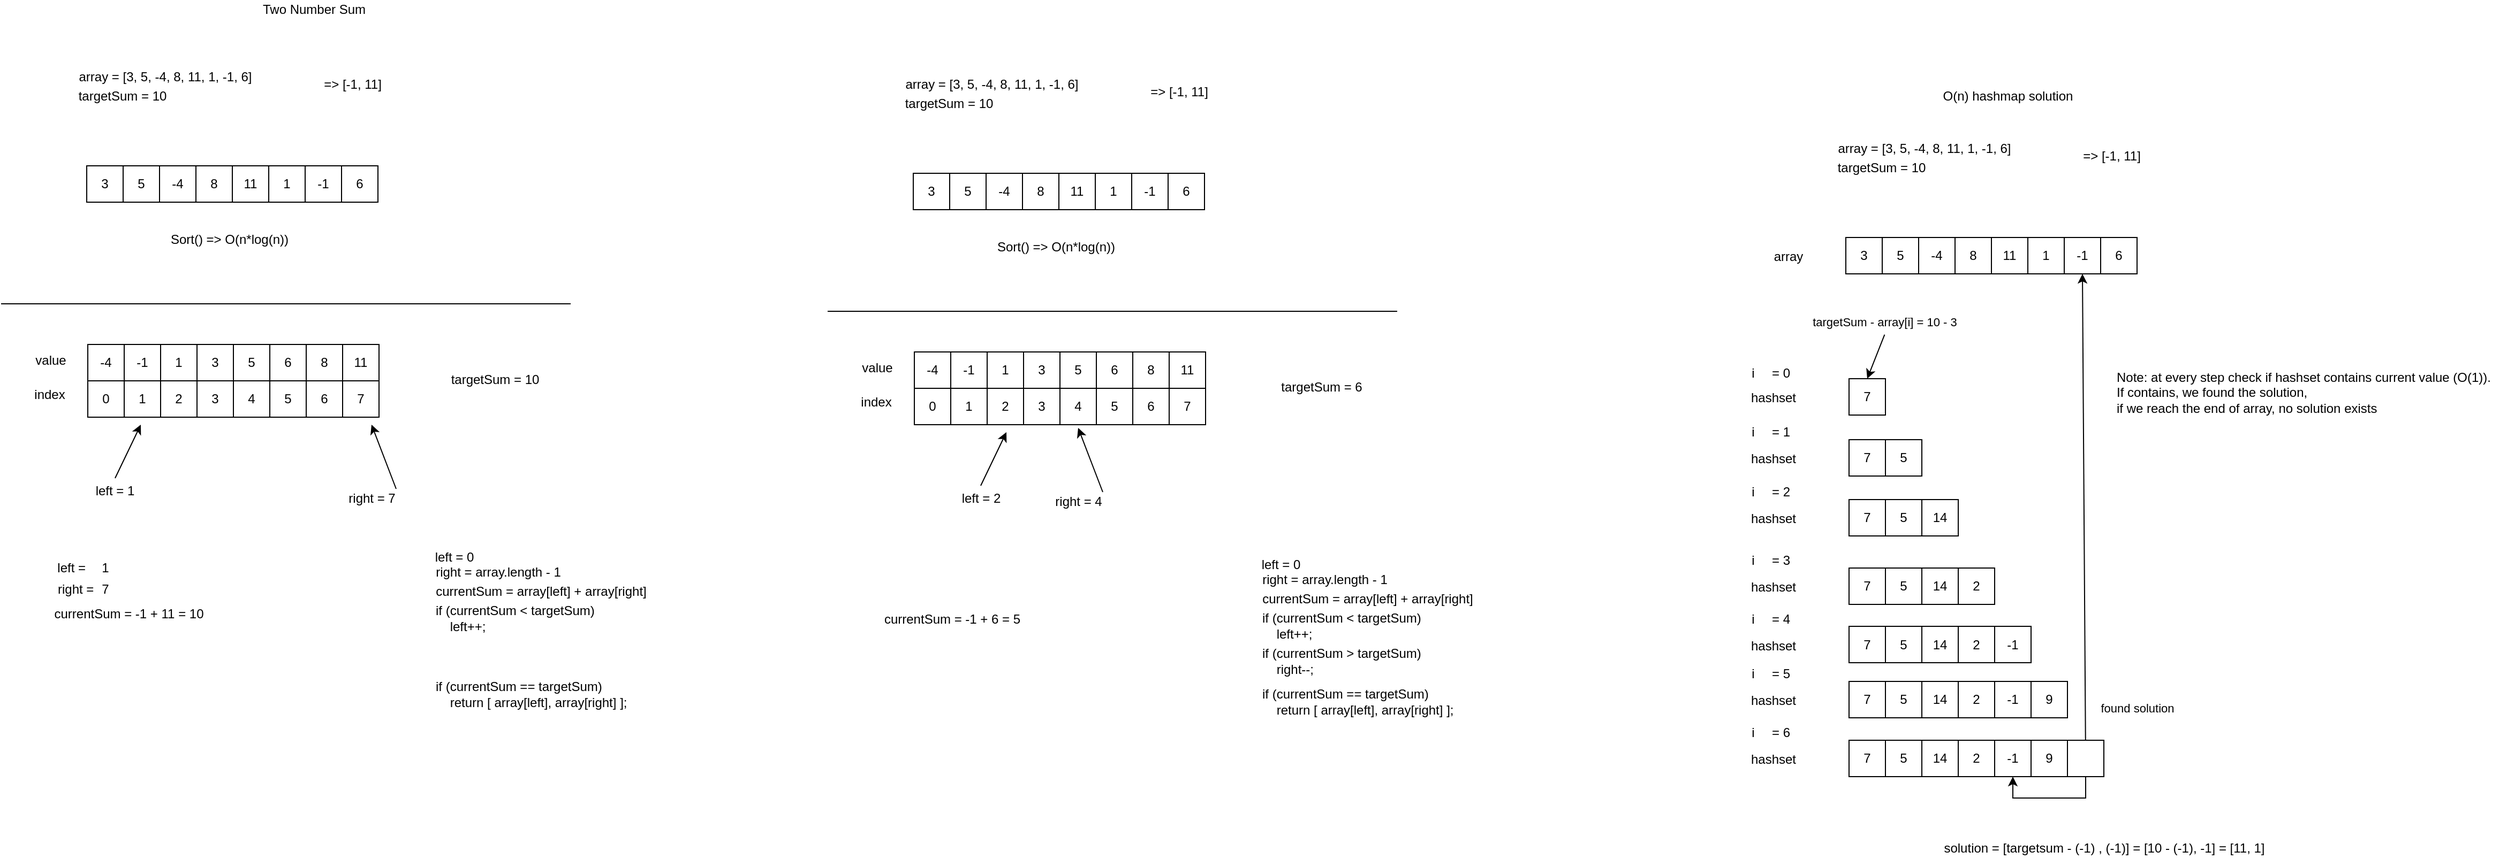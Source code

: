 <mxfile version="14.6.13" type="device"><diagram id="SejY2MCbaqCHdCidqIOE" name="TwoNumberSum"><mxGraphModel dx="1320" dy="585" grid="0" gridSize="10" guides="1" tooltips="1" connect="1" arrows="1" fold="1" page="0" pageScale="1" pageWidth="850" pageHeight="1100" math="0" shadow="0"><root><mxCell id="0"/><mxCell id="1" parent="0"/><mxCell id="SsPN4FHA0J68UNJ2fD4T-1" value="array =&amp;nbsp;[3, 5, -4, 8, 11, 1, -1, 6]" style="text;html=1;align=center;verticalAlign=middle;resizable=0;points=[];autosize=1;" parent="1" vertex="1"><mxGeometry x="40" y="132" width="172" height="18" as="geometry"/></mxCell><mxCell id="SsPN4FHA0J68UNJ2fD4T-2" value="targetSum = 10" style="text;html=1;align=center;verticalAlign=middle;resizable=0;points=[];autosize=1;" parent="1" vertex="1"><mxGeometry x="40" y="150" width="92" height="18" as="geometry"/></mxCell><mxCell id="SsPN4FHA0J68UNJ2fD4T-3" value="Two Number Sum" style="text;html=1;align=center;verticalAlign=middle;resizable=0;points=[];autosize=1;" parent="1" vertex="1"><mxGeometry x="212" y="69" width="106" height="18" as="geometry"/></mxCell><mxCell id="SsPN4FHA0J68UNJ2fD4T-4" value="=&amp;gt; [-1, 11]" style="text;html=1;align=center;verticalAlign=middle;resizable=0;points=[];autosize=1;" parent="1" vertex="1"><mxGeometry x="269" y="139" width="64" height="18" as="geometry"/></mxCell><mxCell id="SsPN4FHA0J68UNJ2fD4T-5" value="3" style="whiteSpace=wrap;html=1;aspect=fixed;" parent="1" vertex="1"><mxGeometry x="53" y="224" width="34" height="34" as="geometry"/></mxCell><mxCell id="SsPN4FHA0J68UNJ2fD4T-6" value="5" style="whiteSpace=wrap;html=1;aspect=fixed;" parent="1" vertex="1"><mxGeometry x="87" y="224" width="34" height="34" as="geometry"/></mxCell><mxCell id="SsPN4FHA0J68UNJ2fD4T-7" value="-4" style="whiteSpace=wrap;html=1;aspect=fixed;" parent="1" vertex="1"><mxGeometry x="121" y="224" width="34" height="34" as="geometry"/></mxCell><mxCell id="SsPN4FHA0J68UNJ2fD4T-8" value="8" style="whiteSpace=wrap;html=1;aspect=fixed;" parent="1" vertex="1"><mxGeometry x="155" y="224" width="34" height="34" as="geometry"/></mxCell><mxCell id="SsPN4FHA0J68UNJ2fD4T-9" value="11" style="whiteSpace=wrap;html=1;aspect=fixed;" parent="1" vertex="1"><mxGeometry x="189" y="224" width="34" height="34" as="geometry"/></mxCell><mxCell id="SsPN4FHA0J68UNJ2fD4T-10" value="1" style="whiteSpace=wrap;html=1;aspect=fixed;" parent="1" vertex="1"><mxGeometry x="223" y="224" width="34" height="34" as="geometry"/></mxCell><mxCell id="SsPN4FHA0J68UNJ2fD4T-11" value="-1" style="whiteSpace=wrap;html=1;aspect=fixed;" parent="1" vertex="1"><mxGeometry x="257" y="224" width="34" height="34" as="geometry"/></mxCell><mxCell id="SsPN4FHA0J68UNJ2fD4T-12" value="6" style="whiteSpace=wrap;html=1;aspect=fixed;" parent="1" vertex="1"><mxGeometry x="291" y="224" width="34" height="34" as="geometry"/></mxCell><mxCell id="SsPN4FHA0J68UNJ2fD4T-13" value="Sort() =&amp;gt; O(n*log(n))" style="text;html=1;strokeColor=none;fillColor=none;align=center;verticalAlign=middle;whiteSpace=wrap;rounded=0;" parent="1" vertex="1"><mxGeometry x="104" y="283" width="165" height="20" as="geometry"/></mxCell><mxCell id="SsPN4FHA0J68UNJ2fD4T-14" value="-4" style="whiteSpace=wrap;html=1;aspect=fixed;" parent="1" vertex="1"><mxGeometry x="54" y="391" width="34" height="34" as="geometry"/></mxCell><mxCell id="SsPN4FHA0J68UNJ2fD4T-15" value="-1" style="whiteSpace=wrap;html=1;aspect=fixed;" parent="1" vertex="1"><mxGeometry x="88" y="391" width="34" height="34" as="geometry"/></mxCell><mxCell id="SsPN4FHA0J68UNJ2fD4T-16" value="1" style="whiteSpace=wrap;html=1;aspect=fixed;" parent="1" vertex="1"><mxGeometry x="122" y="391" width="34" height="34" as="geometry"/></mxCell><mxCell id="SsPN4FHA0J68UNJ2fD4T-17" value="3" style="whiteSpace=wrap;html=1;aspect=fixed;" parent="1" vertex="1"><mxGeometry x="156" y="391" width="34" height="34" as="geometry"/></mxCell><mxCell id="SsPN4FHA0J68UNJ2fD4T-18" value="5" style="whiteSpace=wrap;html=1;aspect=fixed;" parent="1" vertex="1"><mxGeometry x="190" y="391" width="34" height="34" as="geometry"/></mxCell><mxCell id="SsPN4FHA0J68UNJ2fD4T-19" value="6" style="whiteSpace=wrap;html=1;aspect=fixed;" parent="1" vertex="1"><mxGeometry x="224" y="391" width="34" height="34" as="geometry"/></mxCell><mxCell id="SsPN4FHA0J68UNJ2fD4T-20" value="8" style="whiteSpace=wrap;html=1;aspect=fixed;" parent="1" vertex="1"><mxGeometry x="258" y="391" width="34" height="34" as="geometry"/></mxCell><mxCell id="SsPN4FHA0J68UNJ2fD4T-21" value="11" style="whiteSpace=wrap;html=1;aspect=fixed;" parent="1" vertex="1"><mxGeometry x="292" y="391" width="34" height="34" as="geometry"/></mxCell><mxCell id="SsPN4FHA0J68UNJ2fD4T-22" value="left = 1" style="endArrow=classic;html=1;fontSize=12;" parent="1" edge="1"><mxGeometry x="-1" y="-12" width="50" height="50" relative="1" as="geometry"><mxPoint x="79.5" y="516" as="sourcePoint"/><mxPoint x="103.5" y="466" as="targetPoint"/><mxPoint x="-11" y="7" as="offset"/></mxGeometry></mxCell><mxCell id="SsPN4FHA0J68UNJ2fD4T-23" value="right = 7" style="endArrow=classic;html=1;fontSize=12;" parent="1" edge="1"><mxGeometry x="-1" y="25" width="50" height="50" relative="1" as="geometry"><mxPoint x="342" y="526" as="sourcePoint"/><mxPoint x="319" y="466" as="targetPoint"/><mxPoint as="offset"/></mxGeometry></mxCell><mxCell id="SsPN4FHA0J68UNJ2fD4T-24" value="0" style="whiteSpace=wrap;html=1;aspect=fixed;" parent="1" vertex="1"><mxGeometry x="54" y="425" width="34" height="34" as="geometry"/></mxCell><mxCell id="SsPN4FHA0J68UNJ2fD4T-25" value="1" style="whiteSpace=wrap;html=1;aspect=fixed;" parent="1" vertex="1"><mxGeometry x="88" y="425" width="34" height="34" as="geometry"/></mxCell><mxCell id="SsPN4FHA0J68UNJ2fD4T-26" value="2" style="whiteSpace=wrap;html=1;aspect=fixed;" parent="1" vertex="1"><mxGeometry x="122" y="425" width="34" height="34" as="geometry"/></mxCell><mxCell id="SsPN4FHA0J68UNJ2fD4T-27" value="3" style="whiteSpace=wrap;html=1;aspect=fixed;" parent="1" vertex="1"><mxGeometry x="156" y="425" width="34" height="34" as="geometry"/></mxCell><mxCell id="SsPN4FHA0J68UNJ2fD4T-28" value="4" style="whiteSpace=wrap;html=1;aspect=fixed;" parent="1" vertex="1"><mxGeometry x="190" y="425" width="34" height="34" as="geometry"/></mxCell><mxCell id="SsPN4FHA0J68UNJ2fD4T-29" value="5" style="whiteSpace=wrap;html=1;aspect=fixed;" parent="1" vertex="1"><mxGeometry x="224" y="425" width="34" height="34" as="geometry"/></mxCell><mxCell id="SsPN4FHA0J68UNJ2fD4T-30" value="6" style="whiteSpace=wrap;html=1;aspect=fixed;" parent="1" vertex="1"><mxGeometry x="258" y="425" width="34" height="34" as="geometry"/></mxCell><mxCell id="SsPN4FHA0J68UNJ2fD4T-31" value="7" style="whiteSpace=wrap;html=1;aspect=fixed;" parent="1" vertex="1"><mxGeometry x="292" y="425" width="34" height="34" as="geometry"/></mxCell><mxCell id="SsPN4FHA0J68UNJ2fD4T-32" value="value" style="text;html=1;align=center;verticalAlign=middle;resizable=0;points=[];autosize=1;" parent="1" vertex="1"><mxGeometry x="-1" y="397" width="39" height="18" as="geometry"/></mxCell><mxCell id="SsPN4FHA0J68UNJ2fD4T-33" value="index" style="text;html=1;align=center;verticalAlign=middle;resizable=0;points=[];autosize=1;" parent="1" vertex="1"><mxGeometry x="-2" y="429" width="39" height="18" as="geometry"/></mxCell><mxCell id="SsPN4FHA0J68UNJ2fD4T-34" value="left =&amp;nbsp;" style="text;html=1;align=center;verticalAlign=middle;resizable=0;points=[];autosize=1;" parent="1" vertex="1"><mxGeometry x="20" y="591" width="40" height="18" as="geometry"/></mxCell><mxCell id="SsPN4FHA0J68UNJ2fD4T-35" value="1" style="text;html=1;align=center;verticalAlign=middle;resizable=0;points=[];autosize=1;" parent="1" vertex="1"><mxGeometry x="62" y="591" width="16" height="18" as="geometry"/></mxCell><mxCell id="SsPN4FHA0J68UNJ2fD4T-36" value="right =&amp;nbsp;" style="text;html=1;align=center;verticalAlign=middle;resizable=0;points=[];autosize=1;" parent="1" vertex="1"><mxGeometry x="20" y="611" width="47" height="18" as="geometry"/></mxCell><mxCell id="SsPN4FHA0J68UNJ2fD4T-37" value="7" style="text;html=1;align=center;verticalAlign=middle;resizable=0;points=[];autosize=1;" parent="1" vertex="1"><mxGeometry x="62" y="611" width="16" height="18" as="geometry"/></mxCell><mxCell id="SsPN4FHA0J68UNJ2fD4T-38" value="targetSum = 10" style="text;html=1;align=center;verticalAlign=middle;resizable=0;points=[];autosize=1;" parent="1" vertex="1"><mxGeometry x="388" y="415" width="92" height="18" as="geometry"/></mxCell><mxCell id="SsPN4FHA0J68UNJ2fD4T-39" value="" style="endArrow=none;html=1;" parent="1" edge="1"><mxGeometry width="50" height="50" relative="1" as="geometry"><mxPoint x="-27" y="353.0" as="sourcePoint"/><mxPoint x="505" y="353.0" as="targetPoint"/></mxGeometry></mxCell><mxCell id="SsPN4FHA0J68UNJ2fD4T-40" value="currentSum = array[left] + array[right]" style="text;html=1;align=center;verticalAlign=middle;resizable=0;points=[];autosize=1;" parent="1" vertex="1"><mxGeometry x="373" y="613" width="207" height="18" as="geometry"/></mxCell><mxCell id="SsPN4FHA0J68UNJ2fD4T-41" value="currentSum = -1 + 11 = 10" style="text;html=1;align=center;verticalAlign=middle;resizable=0;points=[];autosize=1;" parent="1" vertex="1"><mxGeometry x="17" y="634" width="149" height="18" as="geometry"/></mxCell><mxCell id="SsPN4FHA0J68UNJ2fD4T-42" value="if (currentSum &amp;lt; targetSum)&lt;br&gt;&amp;nbsp; &amp;nbsp; left++;" style="text;html=1;align=left;verticalAlign=middle;resizable=0;points=[];autosize=1;fontSize=12;" parent="1" vertex="1"><mxGeometry x="377" y="631.5" width="158" height="31" as="geometry"/></mxCell><mxCell id="SsPN4FHA0J68UNJ2fD4T-43" value="right = array.length - 1" style="text;html=1;align=center;verticalAlign=middle;resizable=0;points=[];autosize=1;fontSize=12;" parent="1" vertex="1"><mxGeometry x="373" y="595" width="127" height="18" as="geometry"/></mxCell><mxCell id="SsPN4FHA0J68UNJ2fD4T-44" value="left = 0" style="text;html=1;align=center;verticalAlign=middle;resizable=0;points=[];autosize=1;fontSize=12;" parent="1" vertex="1"><mxGeometry x="373" y="581" width="46" height="18" as="geometry"/></mxCell><mxCell id="SsPN4FHA0J68UNJ2fD4T-45" value="if (currentSum == targetSum)&lt;br&gt;&amp;nbsp; &amp;nbsp; return [&amp;nbsp;&lt;span style=&quot;text-align: center&quot;&gt;array[left], array[right]&lt;/span&gt;&amp;nbsp;];" style="text;html=1;align=left;verticalAlign=middle;resizable=0;points=[];autosize=1;fontSize=12;" parent="1" vertex="1"><mxGeometry x="377" y="702" width="188" height="31" as="geometry"/></mxCell><mxCell id="SsPN4FHA0J68UNJ2fD4T-46" value="array =&amp;nbsp;[3, 5, -4, 8, 11, 1, -1, 6]" style="text;html=1;align=center;verticalAlign=middle;resizable=0;points=[];autosize=1;" parent="1" vertex="1"><mxGeometry x="812" y="139" width="172" height="18" as="geometry"/></mxCell><mxCell id="SsPN4FHA0J68UNJ2fD4T-47" value="targetSum = 10" style="text;html=1;align=center;verticalAlign=middle;resizable=0;points=[];autosize=1;" parent="1" vertex="1"><mxGeometry x="812" y="157" width="92" height="18" as="geometry"/></mxCell><mxCell id="SsPN4FHA0J68UNJ2fD4T-48" value="=&amp;gt; [-1, 11]" style="text;html=1;align=center;verticalAlign=middle;resizable=0;points=[];autosize=1;" parent="1" vertex="1"><mxGeometry x="1041" y="146" width="64" height="18" as="geometry"/></mxCell><mxCell id="SsPN4FHA0J68UNJ2fD4T-49" value="3" style="whiteSpace=wrap;html=1;aspect=fixed;" parent="1" vertex="1"><mxGeometry x="825" y="231" width="34" height="34" as="geometry"/></mxCell><mxCell id="SsPN4FHA0J68UNJ2fD4T-50" value="5" style="whiteSpace=wrap;html=1;aspect=fixed;" parent="1" vertex="1"><mxGeometry x="859" y="231" width="34" height="34" as="geometry"/></mxCell><mxCell id="SsPN4FHA0J68UNJ2fD4T-51" value="-4" style="whiteSpace=wrap;html=1;aspect=fixed;" parent="1" vertex="1"><mxGeometry x="893" y="231" width="34" height="34" as="geometry"/></mxCell><mxCell id="SsPN4FHA0J68UNJ2fD4T-52" value="8" style="whiteSpace=wrap;html=1;aspect=fixed;" parent="1" vertex="1"><mxGeometry x="927" y="231" width="34" height="34" as="geometry"/></mxCell><mxCell id="SsPN4FHA0J68UNJ2fD4T-53" value="11" style="whiteSpace=wrap;html=1;aspect=fixed;" parent="1" vertex="1"><mxGeometry x="961" y="231" width="34" height="34" as="geometry"/></mxCell><mxCell id="SsPN4FHA0J68UNJ2fD4T-54" value="1" style="whiteSpace=wrap;html=1;aspect=fixed;" parent="1" vertex="1"><mxGeometry x="995" y="231" width="34" height="34" as="geometry"/></mxCell><mxCell id="SsPN4FHA0J68UNJ2fD4T-55" value="-1" style="whiteSpace=wrap;html=1;aspect=fixed;" parent="1" vertex="1"><mxGeometry x="1029" y="231" width="34" height="34" as="geometry"/></mxCell><mxCell id="SsPN4FHA0J68UNJ2fD4T-56" value="6" style="whiteSpace=wrap;html=1;aspect=fixed;" parent="1" vertex="1"><mxGeometry x="1063" y="231" width="34" height="34" as="geometry"/></mxCell><mxCell id="SsPN4FHA0J68UNJ2fD4T-57" value="Sort() =&amp;gt; O(n*log(n))" style="text;html=1;strokeColor=none;fillColor=none;align=center;verticalAlign=middle;whiteSpace=wrap;rounded=0;" parent="1" vertex="1"><mxGeometry x="876" y="290" width="165" height="20" as="geometry"/></mxCell><mxCell id="SsPN4FHA0J68UNJ2fD4T-58" value="-4" style="whiteSpace=wrap;html=1;aspect=fixed;" parent="1" vertex="1"><mxGeometry x="826" y="398" width="34" height="34" as="geometry"/></mxCell><mxCell id="SsPN4FHA0J68UNJ2fD4T-59" value="-1" style="whiteSpace=wrap;html=1;aspect=fixed;" parent="1" vertex="1"><mxGeometry x="860" y="398" width="34" height="34" as="geometry"/></mxCell><mxCell id="SsPN4FHA0J68UNJ2fD4T-60" value="1" style="whiteSpace=wrap;html=1;aspect=fixed;" parent="1" vertex="1"><mxGeometry x="894" y="398" width="34" height="34" as="geometry"/></mxCell><mxCell id="SsPN4FHA0J68UNJ2fD4T-61" value="3" style="whiteSpace=wrap;html=1;aspect=fixed;" parent="1" vertex="1"><mxGeometry x="928" y="398" width="34" height="34" as="geometry"/></mxCell><mxCell id="SsPN4FHA0J68UNJ2fD4T-62" value="5" style="whiteSpace=wrap;html=1;aspect=fixed;" parent="1" vertex="1"><mxGeometry x="962" y="398" width="34" height="34" as="geometry"/></mxCell><mxCell id="SsPN4FHA0J68UNJ2fD4T-63" value="6" style="whiteSpace=wrap;html=1;aspect=fixed;" parent="1" vertex="1"><mxGeometry x="996" y="398" width="34" height="34" as="geometry"/></mxCell><mxCell id="SsPN4FHA0J68UNJ2fD4T-64" value="8" style="whiteSpace=wrap;html=1;aspect=fixed;" parent="1" vertex="1"><mxGeometry x="1030" y="398" width="34" height="34" as="geometry"/></mxCell><mxCell id="SsPN4FHA0J68UNJ2fD4T-65" value="11" style="whiteSpace=wrap;html=1;aspect=fixed;" parent="1" vertex="1"><mxGeometry x="1064" y="398" width="34" height="34" as="geometry"/></mxCell><mxCell id="SsPN4FHA0J68UNJ2fD4T-66" value="left = 2" style="endArrow=classic;html=1;fontSize=12;" parent="1" edge="1"><mxGeometry x="-1" y="-12" width="50" height="50" relative="1" as="geometry"><mxPoint x="888" y="523" as="sourcePoint"/><mxPoint x="912" y="473.0" as="targetPoint"/><mxPoint x="-11" y="7" as="offset"/></mxGeometry></mxCell><mxCell id="SsPN4FHA0J68UNJ2fD4T-67" value="right = 4" style="endArrow=classic;html=1;fontSize=12;" parent="1" edge="1"><mxGeometry x="-1" y="25" width="50" height="50" relative="1" as="geometry"><mxPoint x="1002" y="529" as="sourcePoint"/><mxPoint x="979" y="469" as="targetPoint"/><mxPoint as="offset"/></mxGeometry></mxCell><mxCell id="SsPN4FHA0J68UNJ2fD4T-68" value="0" style="whiteSpace=wrap;html=1;aspect=fixed;" parent="1" vertex="1"><mxGeometry x="826" y="432" width="34" height="34" as="geometry"/></mxCell><mxCell id="SsPN4FHA0J68UNJ2fD4T-69" value="1" style="whiteSpace=wrap;html=1;aspect=fixed;" parent="1" vertex="1"><mxGeometry x="860" y="432" width="34" height="34" as="geometry"/></mxCell><mxCell id="SsPN4FHA0J68UNJ2fD4T-70" value="2" style="whiteSpace=wrap;html=1;aspect=fixed;" parent="1" vertex="1"><mxGeometry x="894" y="432" width="34" height="34" as="geometry"/></mxCell><mxCell id="SsPN4FHA0J68UNJ2fD4T-71" value="3" style="whiteSpace=wrap;html=1;aspect=fixed;" parent="1" vertex="1"><mxGeometry x="928" y="432" width="34" height="34" as="geometry"/></mxCell><mxCell id="SsPN4FHA0J68UNJ2fD4T-72" value="4" style="whiteSpace=wrap;html=1;aspect=fixed;" parent="1" vertex="1"><mxGeometry x="962" y="432" width="34" height="34" as="geometry"/></mxCell><mxCell id="SsPN4FHA0J68UNJ2fD4T-73" value="5" style="whiteSpace=wrap;html=1;aspect=fixed;" parent="1" vertex="1"><mxGeometry x="996" y="432" width="34" height="34" as="geometry"/></mxCell><mxCell id="SsPN4FHA0J68UNJ2fD4T-74" value="6" style="whiteSpace=wrap;html=1;aspect=fixed;" parent="1" vertex="1"><mxGeometry x="1030" y="432" width="34" height="34" as="geometry"/></mxCell><mxCell id="SsPN4FHA0J68UNJ2fD4T-75" value="7" style="whiteSpace=wrap;html=1;aspect=fixed;" parent="1" vertex="1"><mxGeometry x="1064" y="432" width="34" height="34" as="geometry"/></mxCell><mxCell id="SsPN4FHA0J68UNJ2fD4T-76" value="value" style="text;html=1;align=center;verticalAlign=middle;resizable=0;points=[];autosize=1;" parent="1" vertex="1"><mxGeometry x="771" y="404" width="39" height="18" as="geometry"/></mxCell><mxCell id="SsPN4FHA0J68UNJ2fD4T-77" value="index" style="text;html=1;align=center;verticalAlign=middle;resizable=0;points=[];autosize=1;" parent="1" vertex="1"><mxGeometry x="770" y="436" width="39" height="18" as="geometry"/></mxCell><mxCell id="SsPN4FHA0J68UNJ2fD4T-78" value="targetSum = 6" style="text;html=1;align=center;verticalAlign=middle;resizable=0;points=[];autosize=1;" parent="1" vertex="1"><mxGeometry x="1163" y="422" width="86" height="18" as="geometry"/></mxCell><mxCell id="SsPN4FHA0J68UNJ2fD4T-79" value="" style="endArrow=none;html=1;" parent="1" edge="1"><mxGeometry width="50" height="50" relative="1" as="geometry"><mxPoint x="745" y="360" as="sourcePoint"/><mxPoint x="1277" y="360" as="targetPoint"/></mxGeometry></mxCell><mxCell id="SsPN4FHA0J68UNJ2fD4T-80" value="currentSum = array[left] + array[right]" style="text;html=1;align=center;verticalAlign=middle;resizable=0;points=[];autosize=1;" parent="1" vertex="1"><mxGeometry x="1145" y="620" width="207" height="18" as="geometry"/></mxCell><mxCell id="SsPN4FHA0J68UNJ2fD4T-81" value="currentSum = -1 + 6 = 5" style="text;html=1;align=center;verticalAlign=middle;resizable=0;points=[];autosize=1;" parent="1" vertex="1"><mxGeometry x="792" y="638.5" width="137" height="18" as="geometry"/></mxCell><mxCell id="SsPN4FHA0J68UNJ2fD4T-82" value="if (currentSum &amp;lt; targetSum)&lt;br&gt;&amp;nbsp; &amp;nbsp; left++;" style="text;html=1;align=left;verticalAlign=middle;resizable=0;points=[];autosize=1;fontSize=12;" parent="1" vertex="1"><mxGeometry x="1149" y="638.5" width="158" height="31" as="geometry"/></mxCell><mxCell id="SsPN4FHA0J68UNJ2fD4T-83" value="right = array.length - 1" style="text;html=1;align=center;verticalAlign=middle;resizable=0;points=[];autosize=1;fontSize=12;" parent="1" vertex="1"><mxGeometry x="1145" y="602" width="127" height="18" as="geometry"/></mxCell><mxCell id="SsPN4FHA0J68UNJ2fD4T-84" value="left = 0" style="text;html=1;align=center;verticalAlign=middle;resizable=0;points=[];autosize=1;fontSize=12;" parent="1" vertex="1"><mxGeometry x="1145" y="588" width="46" height="18" as="geometry"/></mxCell><mxCell id="SsPN4FHA0J68UNJ2fD4T-85" value="if (currentSum == targetSum)&lt;br&gt;&amp;nbsp; &amp;nbsp; return [&amp;nbsp;&lt;span style=&quot;text-align: center&quot;&gt;array[left], array[right]&lt;/span&gt;&amp;nbsp;];" style="text;html=1;align=left;verticalAlign=middle;resizable=0;points=[];autosize=1;fontSize=12;" parent="1" vertex="1"><mxGeometry x="1149" y="709" width="188" height="31" as="geometry"/></mxCell><mxCell id="SsPN4FHA0J68UNJ2fD4T-86" value="if (currentSum &amp;gt; targetSum)&lt;br&gt;&amp;nbsp; &amp;nbsp; right--;" style="text;html=1;align=left;verticalAlign=middle;resizable=0;points=[];autosize=1;fontSize=12;" parent="1" vertex="1"><mxGeometry x="1149" y="671" width="158" height="31" as="geometry"/></mxCell><mxCell id="frn4QxvSpGzZcwNgqYqs-1" value="O(n) hashmap solution" style="text;html=1;align=center;verticalAlign=middle;resizable=0;points=[];autosize=1;strokeColor=none;" vertex="1" parent="1"><mxGeometry x="1781" y="150" width="131" height="18" as="geometry"/></mxCell><mxCell id="frn4QxvSpGzZcwNgqYqs-2" value="array =&amp;nbsp;[3, 5, -4, 8, 11, 1, -1, 6]" style="text;html=1;align=center;verticalAlign=middle;resizable=0;points=[];autosize=1;" vertex="1" parent="1"><mxGeometry x="1683" y="199" width="172" height="18" as="geometry"/></mxCell><mxCell id="frn4QxvSpGzZcwNgqYqs-3" value="targetSum = 10" style="text;html=1;align=center;verticalAlign=middle;resizable=0;points=[];autosize=1;" vertex="1" parent="1"><mxGeometry x="1683" y="217" width="92" height="18" as="geometry"/></mxCell><mxCell id="frn4QxvSpGzZcwNgqYqs-4" value="=&amp;gt; [-1, 11]" style="text;html=1;align=center;verticalAlign=middle;resizable=0;points=[];autosize=1;" vertex="1" parent="1"><mxGeometry x="1912" y="206" width="64" height="18" as="geometry"/></mxCell><mxCell id="frn4QxvSpGzZcwNgqYqs-5" value="3" style="whiteSpace=wrap;html=1;aspect=fixed;" vertex="1" parent="1"><mxGeometry x="1696" y="291" width="34" height="34" as="geometry"/></mxCell><mxCell id="frn4QxvSpGzZcwNgqYqs-6" value="5" style="whiteSpace=wrap;html=1;aspect=fixed;" vertex="1" parent="1"><mxGeometry x="1730" y="291" width="34" height="34" as="geometry"/></mxCell><mxCell id="frn4QxvSpGzZcwNgqYqs-7" value="-4" style="whiteSpace=wrap;html=1;aspect=fixed;" vertex="1" parent="1"><mxGeometry x="1764" y="291" width="34" height="34" as="geometry"/></mxCell><mxCell id="frn4QxvSpGzZcwNgqYqs-8" value="8" style="whiteSpace=wrap;html=1;aspect=fixed;" vertex="1" parent="1"><mxGeometry x="1798" y="291" width="34" height="34" as="geometry"/></mxCell><mxCell id="frn4QxvSpGzZcwNgqYqs-9" value="11" style="whiteSpace=wrap;html=1;aspect=fixed;" vertex="1" parent="1"><mxGeometry x="1832" y="291" width="34" height="34" as="geometry"/></mxCell><mxCell id="frn4QxvSpGzZcwNgqYqs-10" value="1" style="whiteSpace=wrap;html=1;aspect=fixed;" vertex="1" parent="1"><mxGeometry x="1866" y="291" width="34" height="34" as="geometry"/></mxCell><mxCell id="frn4QxvSpGzZcwNgqYqs-64" style="edgeStyle=none;rounded=0;orthogonalLoop=1;jettySize=auto;html=1;entryX=0.5;entryY=1;entryDx=0;entryDy=0;" edge="1" parent="1" source="frn4QxvSpGzZcwNgqYqs-63" target="frn4QxvSpGzZcwNgqYqs-11"><mxGeometry relative="1" as="geometry"/></mxCell><mxCell id="frn4QxvSpGzZcwNgqYqs-65" value="found solution" style="edgeLabel;html=1;align=center;verticalAlign=middle;resizable=0;points=[];" vertex="1" connectable="0" parent="frn4QxvSpGzZcwNgqYqs-64"><mxGeometry x="-0.87" y="-2" relative="1" as="geometry"><mxPoint x="46" y="-2" as="offset"/></mxGeometry></mxCell><mxCell id="frn4QxvSpGzZcwNgqYqs-11" value="-1" style="whiteSpace=wrap;html=1;aspect=fixed;" vertex="1" parent="1"><mxGeometry x="1900" y="291" width="34" height="34" as="geometry"/></mxCell><mxCell id="frn4QxvSpGzZcwNgqYqs-12" value="6" style="whiteSpace=wrap;html=1;aspect=fixed;" vertex="1" parent="1"><mxGeometry x="1934" y="291" width="34" height="34" as="geometry"/></mxCell><mxCell id="frn4QxvSpGzZcwNgqYqs-13" value="array" style="text;html=1;align=center;verticalAlign=middle;resizable=0;points=[];autosize=1;strokeColor=none;" vertex="1" parent="1"><mxGeometry x="1623" y="300" width="37" height="18" as="geometry"/></mxCell><mxCell id="frn4QxvSpGzZcwNgqYqs-14" value="hashset" style="text;html=1;align=center;verticalAlign=middle;resizable=0;points=[];autosize=1;strokeColor=none;" vertex="1" parent="1"><mxGeometry x="1602" y="432" width="52" height="18" as="geometry"/></mxCell><mxCell id="frn4QxvSpGzZcwNgqYqs-15" value="i" style="text;html=1;align=center;verticalAlign=middle;resizable=0;points=[];autosize=1;strokeColor=none;" vertex="1" parent="1"><mxGeometry x="1602" y="409" width="13" height="18" as="geometry"/></mxCell><mxCell id="frn4QxvSpGzZcwNgqYqs-16" value="= 0" style="text;html=1;align=center;verticalAlign=middle;resizable=0;points=[];autosize=1;strokeColor=none;" vertex="1" parent="1"><mxGeometry x="1621" y="409" width="27" height="18" as="geometry"/></mxCell><mxCell id="frn4QxvSpGzZcwNgqYqs-18" value="targetSum - array[i] = 10 - 3" style="rounded=0;orthogonalLoop=1;jettySize=auto;html=1;exitX=0.5;exitY=0;exitDx=0;exitDy=0;entryX=0.5;entryY=0;entryDx=0;entryDy=0;" edge="1" parent="1" target="frn4QxvSpGzZcwNgqYqs-17"><mxGeometry x="-1" y="-12" relative="1" as="geometry"><mxPoint x="1732.222" y="381.833" as="sourcePoint"/><mxPoint x="11" y="-7" as="offset"/></mxGeometry></mxCell><mxCell id="frn4QxvSpGzZcwNgqYqs-17" value="7" style="whiteSpace=wrap;html=1;aspect=fixed;" vertex="1" parent="1"><mxGeometry x="1699" y="423" width="34" height="34" as="geometry"/></mxCell><mxCell id="frn4QxvSpGzZcwNgqYqs-19" value="hashset" style="text;html=1;align=center;verticalAlign=middle;resizable=0;points=[];autosize=1;strokeColor=none;" vertex="1" parent="1"><mxGeometry x="1602" y="489" width="52" height="18" as="geometry"/></mxCell><mxCell id="frn4QxvSpGzZcwNgqYqs-20" value="i" style="text;html=1;align=center;verticalAlign=middle;resizable=0;points=[];autosize=1;strokeColor=none;" vertex="1" parent="1"><mxGeometry x="1602" y="464" width="13" height="18" as="geometry"/></mxCell><mxCell id="frn4QxvSpGzZcwNgqYqs-21" value="= 1" style="text;html=1;align=center;verticalAlign=middle;resizable=0;points=[];autosize=1;strokeColor=none;" vertex="1" parent="1"><mxGeometry x="1621" y="464" width="27" height="18" as="geometry"/></mxCell><mxCell id="frn4QxvSpGzZcwNgqYqs-22" value="7" style="whiteSpace=wrap;html=1;aspect=fixed;" vertex="1" parent="1"><mxGeometry x="1699" y="480" width="34" height="34" as="geometry"/></mxCell><mxCell id="frn4QxvSpGzZcwNgqYqs-23" value="5" style="whiteSpace=wrap;html=1;aspect=fixed;" vertex="1" parent="1"><mxGeometry x="1733" y="480" width="34" height="34" as="geometry"/></mxCell><mxCell id="frn4QxvSpGzZcwNgqYqs-24" value="hashset" style="text;html=1;align=center;verticalAlign=middle;resizable=0;points=[];autosize=1;strokeColor=none;" vertex="1" parent="1"><mxGeometry x="1602" y="545" width="52" height="18" as="geometry"/></mxCell><mxCell id="frn4QxvSpGzZcwNgqYqs-25" value="i" style="text;html=1;align=center;verticalAlign=middle;resizable=0;points=[];autosize=1;strokeColor=none;" vertex="1" parent="1"><mxGeometry x="1602" y="520" width="13" height="18" as="geometry"/></mxCell><mxCell id="frn4QxvSpGzZcwNgqYqs-26" value="= 2" style="text;html=1;align=center;verticalAlign=middle;resizable=0;points=[];autosize=1;strokeColor=none;" vertex="1" parent="1"><mxGeometry x="1621" y="520" width="27" height="18" as="geometry"/></mxCell><mxCell id="frn4QxvSpGzZcwNgqYqs-27" value="7" style="whiteSpace=wrap;html=1;aspect=fixed;" vertex="1" parent="1"><mxGeometry x="1699" y="536" width="34" height="34" as="geometry"/></mxCell><mxCell id="frn4QxvSpGzZcwNgqYqs-28" value="5" style="whiteSpace=wrap;html=1;aspect=fixed;" vertex="1" parent="1"><mxGeometry x="1733" y="536" width="34" height="34" as="geometry"/></mxCell><mxCell id="frn4QxvSpGzZcwNgqYqs-29" value="14" style="whiteSpace=wrap;html=1;aspect=fixed;" vertex="1" parent="1"><mxGeometry x="1767" y="536" width="34" height="34" as="geometry"/></mxCell><mxCell id="frn4QxvSpGzZcwNgqYqs-30" value="hashset" style="text;html=1;align=center;verticalAlign=middle;resizable=0;points=[];autosize=1;strokeColor=none;" vertex="1" parent="1"><mxGeometry x="1602" y="609" width="52" height="18" as="geometry"/></mxCell><mxCell id="frn4QxvSpGzZcwNgqYqs-31" value="i" style="text;html=1;align=center;verticalAlign=middle;resizable=0;points=[];autosize=1;strokeColor=none;" vertex="1" parent="1"><mxGeometry x="1602" y="584" width="13" height="18" as="geometry"/></mxCell><mxCell id="frn4QxvSpGzZcwNgqYqs-32" value="= 3" style="text;html=1;align=center;verticalAlign=middle;resizable=0;points=[];autosize=1;strokeColor=none;" vertex="1" parent="1"><mxGeometry x="1621" y="584" width="27" height="18" as="geometry"/></mxCell><mxCell id="frn4QxvSpGzZcwNgqYqs-33" value="7" style="whiteSpace=wrap;html=1;aspect=fixed;" vertex="1" parent="1"><mxGeometry x="1699" y="600" width="34" height="34" as="geometry"/></mxCell><mxCell id="frn4QxvSpGzZcwNgqYqs-34" value="5" style="whiteSpace=wrap;html=1;aspect=fixed;" vertex="1" parent="1"><mxGeometry x="1733" y="600" width="34" height="34" as="geometry"/></mxCell><mxCell id="frn4QxvSpGzZcwNgqYqs-35" value="14" style="whiteSpace=wrap;html=1;aspect=fixed;" vertex="1" parent="1"><mxGeometry x="1767" y="600" width="34" height="34" as="geometry"/></mxCell><mxCell id="frn4QxvSpGzZcwNgqYqs-36" value="2" style="whiteSpace=wrap;html=1;aspect=fixed;" vertex="1" parent="1"><mxGeometry x="1801" y="600" width="34" height="34" as="geometry"/></mxCell><mxCell id="frn4QxvSpGzZcwNgqYqs-37" value="hashset" style="text;html=1;align=center;verticalAlign=middle;resizable=0;points=[];autosize=1;strokeColor=none;" vertex="1" parent="1"><mxGeometry x="1602" y="663.5" width="52" height="18" as="geometry"/></mxCell><mxCell id="frn4QxvSpGzZcwNgqYqs-38" value="i" style="text;html=1;align=center;verticalAlign=middle;resizable=0;points=[];autosize=1;strokeColor=none;" vertex="1" parent="1"><mxGeometry x="1602" y="638.5" width="13" height="18" as="geometry"/></mxCell><mxCell id="frn4QxvSpGzZcwNgqYqs-39" value="= 4" style="text;html=1;align=center;verticalAlign=middle;resizable=0;points=[];autosize=1;strokeColor=none;" vertex="1" parent="1"><mxGeometry x="1621" y="638.5" width="27" height="18" as="geometry"/></mxCell><mxCell id="frn4QxvSpGzZcwNgqYqs-40" value="7" style="whiteSpace=wrap;html=1;aspect=fixed;" vertex="1" parent="1"><mxGeometry x="1699" y="654.5" width="34" height="34" as="geometry"/></mxCell><mxCell id="frn4QxvSpGzZcwNgqYqs-41" value="5" style="whiteSpace=wrap;html=1;aspect=fixed;" vertex="1" parent="1"><mxGeometry x="1733" y="654.5" width="34" height="34" as="geometry"/></mxCell><mxCell id="frn4QxvSpGzZcwNgqYqs-42" value="14" style="whiteSpace=wrap;html=1;aspect=fixed;" vertex="1" parent="1"><mxGeometry x="1767" y="654.5" width="34" height="34" as="geometry"/></mxCell><mxCell id="frn4QxvSpGzZcwNgqYqs-43" value="2" style="whiteSpace=wrap;html=1;aspect=fixed;" vertex="1" parent="1"><mxGeometry x="1801" y="654.5" width="34" height="34" as="geometry"/></mxCell><mxCell id="frn4QxvSpGzZcwNgqYqs-44" value="-1" style="whiteSpace=wrap;html=1;aspect=fixed;" vertex="1" parent="1"><mxGeometry x="1835" y="654.5" width="34" height="34" as="geometry"/></mxCell><mxCell id="frn4QxvSpGzZcwNgqYqs-45" value="hashset" style="text;html=1;align=center;verticalAlign=middle;resizable=0;points=[];autosize=1;strokeColor=none;" vertex="1" parent="1"><mxGeometry x="1602" y="715" width="52" height="18" as="geometry"/></mxCell><mxCell id="frn4QxvSpGzZcwNgqYqs-46" value="i" style="text;html=1;align=center;verticalAlign=middle;resizable=0;points=[];autosize=1;strokeColor=none;" vertex="1" parent="1"><mxGeometry x="1602" y="690" width="13" height="18" as="geometry"/></mxCell><mxCell id="frn4QxvSpGzZcwNgqYqs-47" value="= 5" style="text;html=1;align=center;verticalAlign=middle;resizable=0;points=[];autosize=1;strokeColor=none;" vertex="1" parent="1"><mxGeometry x="1621" y="690" width="27" height="18" as="geometry"/></mxCell><mxCell id="frn4QxvSpGzZcwNgqYqs-48" value="7" style="whiteSpace=wrap;html=1;aspect=fixed;" vertex="1" parent="1"><mxGeometry x="1699" y="706" width="34" height="34" as="geometry"/></mxCell><mxCell id="frn4QxvSpGzZcwNgqYqs-49" value="5" style="whiteSpace=wrap;html=1;aspect=fixed;" vertex="1" parent="1"><mxGeometry x="1733" y="706" width="34" height="34" as="geometry"/></mxCell><mxCell id="frn4QxvSpGzZcwNgqYqs-50" value="14" style="whiteSpace=wrap;html=1;aspect=fixed;" vertex="1" parent="1"><mxGeometry x="1767" y="706" width="34" height="34" as="geometry"/></mxCell><mxCell id="frn4QxvSpGzZcwNgqYqs-51" value="2" style="whiteSpace=wrap;html=1;aspect=fixed;" vertex="1" parent="1"><mxGeometry x="1801" y="706" width="34" height="34" as="geometry"/></mxCell><mxCell id="frn4QxvSpGzZcwNgqYqs-52" value="-1" style="whiteSpace=wrap;html=1;aspect=fixed;" vertex="1" parent="1"><mxGeometry x="1835" y="706" width="34" height="34" as="geometry"/></mxCell><mxCell id="frn4QxvSpGzZcwNgqYqs-53" value="9" style="whiteSpace=wrap;html=1;aspect=fixed;" vertex="1" parent="1"><mxGeometry x="1869" y="706" width="34" height="34" as="geometry"/></mxCell><mxCell id="frn4QxvSpGzZcwNgqYqs-54" value="hashset" style="text;html=1;align=center;verticalAlign=middle;resizable=0;points=[];autosize=1;strokeColor=none;" vertex="1" parent="1"><mxGeometry x="1602" y="770" width="52" height="18" as="geometry"/></mxCell><mxCell id="frn4QxvSpGzZcwNgqYqs-55" value="i" style="text;html=1;align=center;verticalAlign=middle;resizable=0;points=[];autosize=1;strokeColor=none;" vertex="1" parent="1"><mxGeometry x="1602" y="745" width="13" height="18" as="geometry"/></mxCell><mxCell id="frn4QxvSpGzZcwNgqYqs-56" value="= 6" style="text;html=1;align=center;verticalAlign=middle;resizable=0;points=[];autosize=1;strokeColor=none;" vertex="1" parent="1"><mxGeometry x="1621" y="745" width="27" height="18" as="geometry"/></mxCell><mxCell id="frn4QxvSpGzZcwNgqYqs-57" value="7" style="whiteSpace=wrap;html=1;aspect=fixed;" vertex="1" parent="1"><mxGeometry x="1699" y="761" width="34" height="34" as="geometry"/></mxCell><mxCell id="frn4QxvSpGzZcwNgqYqs-58" value="5" style="whiteSpace=wrap;html=1;aspect=fixed;" vertex="1" parent="1"><mxGeometry x="1733" y="761" width="34" height="34" as="geometry"/></mxCell><mxCell id="frn4QxvSpGzZcwNgqYqs-59" value="14" style="whiteSpace=wrap;html=1;aspect=fixed;" vertex="1" parent="1"><mxGeometry x="1767" y="761" width="34" height="34" as="geometry"/></mxCell><mxCell id="frn4QxvSpGzZcwNgqYqs-60" value="2" style="whiteSpace=wrap;html=1;aspect=fixed;" vertex="1" parent="1"><mxGeometry x="1801" y="761" width="34" height="34" as="geometry"/></mxCell><mxCell id="frn4QxvSpGzZcwNgqYqs-61" value="-1" style="whiteSpace=wrap;html=1;aspect=fixed;" vertex="1" parent="1"><mxGeometry x="1835" y="761" width="34" height="34" as="geometry"/></mxCell><mxCell id="frn4QxvSpGzZcwNgqYqs-62" value="9" style="whiteSpace=wrap;html=1;aspect=fixed;" vertex="1" parent="1"><mxGeometry x="1869" y="761" width="34" height="34" as="geometry"/></mxCell><mxCell id="frn4QxvSpGzZcwNgqYqs-66" style="edgeStyle=orthogonalEdgeStyle;rounded=0;orthogonalLoop=1;jettySize=auto;html=1;exitX=0.5;exitY=1;exitDx=0;exitDy=0;entryX=0.5;entryY=1;entryDx=0;entryDy=0;" edge="1" parent="1" source="frn4QxvSpGzZcwNgqYqs-63" target="frn4QxvSpGzZcwNgqYqs-61"><mxGeometry relative="1" as="geometry"/></mxCell><mxCell id="frn4QxvSpGzZcwNgqYqs-63" value="" style="whiteSpace=wrap;html=1;aspect=fixed;" vertex="1" parent="1"><mxGeometry x="1903" y="761" width="34" height="34" as="geometry"/></mxCell><mxCell id="frn4QxvSpGzZcwNgqYqs-69" value="solution = [targetsum - (-1) , (-1)] = [10 - (-1), -1] = [11, 1]" style="text;html=1;align=center;verticalAlign=middle;resizable=0;points=[];autosize=1;strokeColor=none;" vertex="1" parent="1"><mxGeometry x="1782" y="853" width="309" height="18" as="geometry"/></mxCell><mxCell id="frn4QxvSpGzZcwNgqYqs-70" value="Note: at every step check if hashset contains current value (O(1)).&lt;br&gt;If contains, we found the solution, &lt;br&gt;if we reach the end of array, no solution exists" style="text;html=1;align=left;verticalAlign=middle;resizable=0;points=[];autosize=1;strokeColor=none;" vertex="1" parent="1"><mxGeometry x="1947" y="413" width="359" height="46" as="geometry"/></mxCell></root></mxGraphModel></diagram></mxfile>